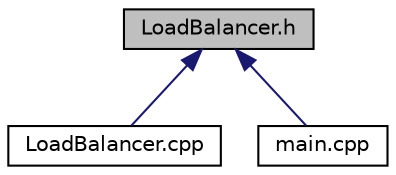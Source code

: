 digraph "LoadBalancer.h"
{
 // LATEX_PDF_SIZE
  edge [fontname="Helvetica",fontsize="10",labelfontname="Helvetica",labelfontsize="10"];
  node [fontname="Helvetica",fontsize="10",shape=record];
  Node1 [label="LoadBalancer.h",height=0.2,width=0.4,color="black", fillcolor="grey75", style="filled", fontcolor="black",tooltip="Defines the LoadBalancer class that manages web servers and the request queue."];
  Node1 -> Node2 [dir="back",color="midnightblue",fontsize="10",style="solid",fontname="Helvetica"];
  Node2 [label="LoadBalancer.cpp",height=0.2,width=0.4,color="black", fillcolor="white", style="filled",URL="$LoadBalancer_8cpp.html",tooltip="Implements the LoadBalancer class that manages web servers and the request queue."];
  Node1 -> Node3 [dir="back",color="midnightblue",fontsize="10",style="solid",fontname="Helvetica"];
  Node3 [label="main.cpp",height=0.2,width=0.4,color="black", fillcolor="white", style="filled",URL="$main_8cpp.html",tooltip="Entry point for the load balancer simulation."];
}
